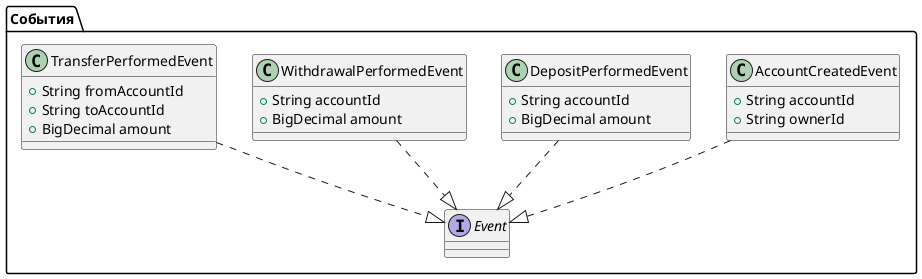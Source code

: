@startuml EventModels
package "События" {
  interface Event

  class AccountCreatedEvent {
    +String accountId
    +String ownerId
  }

  class DepositPerformedEvent {
    +String accountId
    +BigDecimal amount
  }

  class WithdrawalPerformedEvent {
    +String accountId
    +BigDecimal amount
  }

  class TransferPerformedEvent {
    +String fromAccountId
    +String toAccountId
    +BigDecimal amount
  }

  AccountCreatedEvent       ..|> Event
  DepositPerformedEvent     ..|> Event
  WithdrawalPerformedEvent  ..|> Event
  TransferPerformedEvent    ..|> Event
}
@enduml
